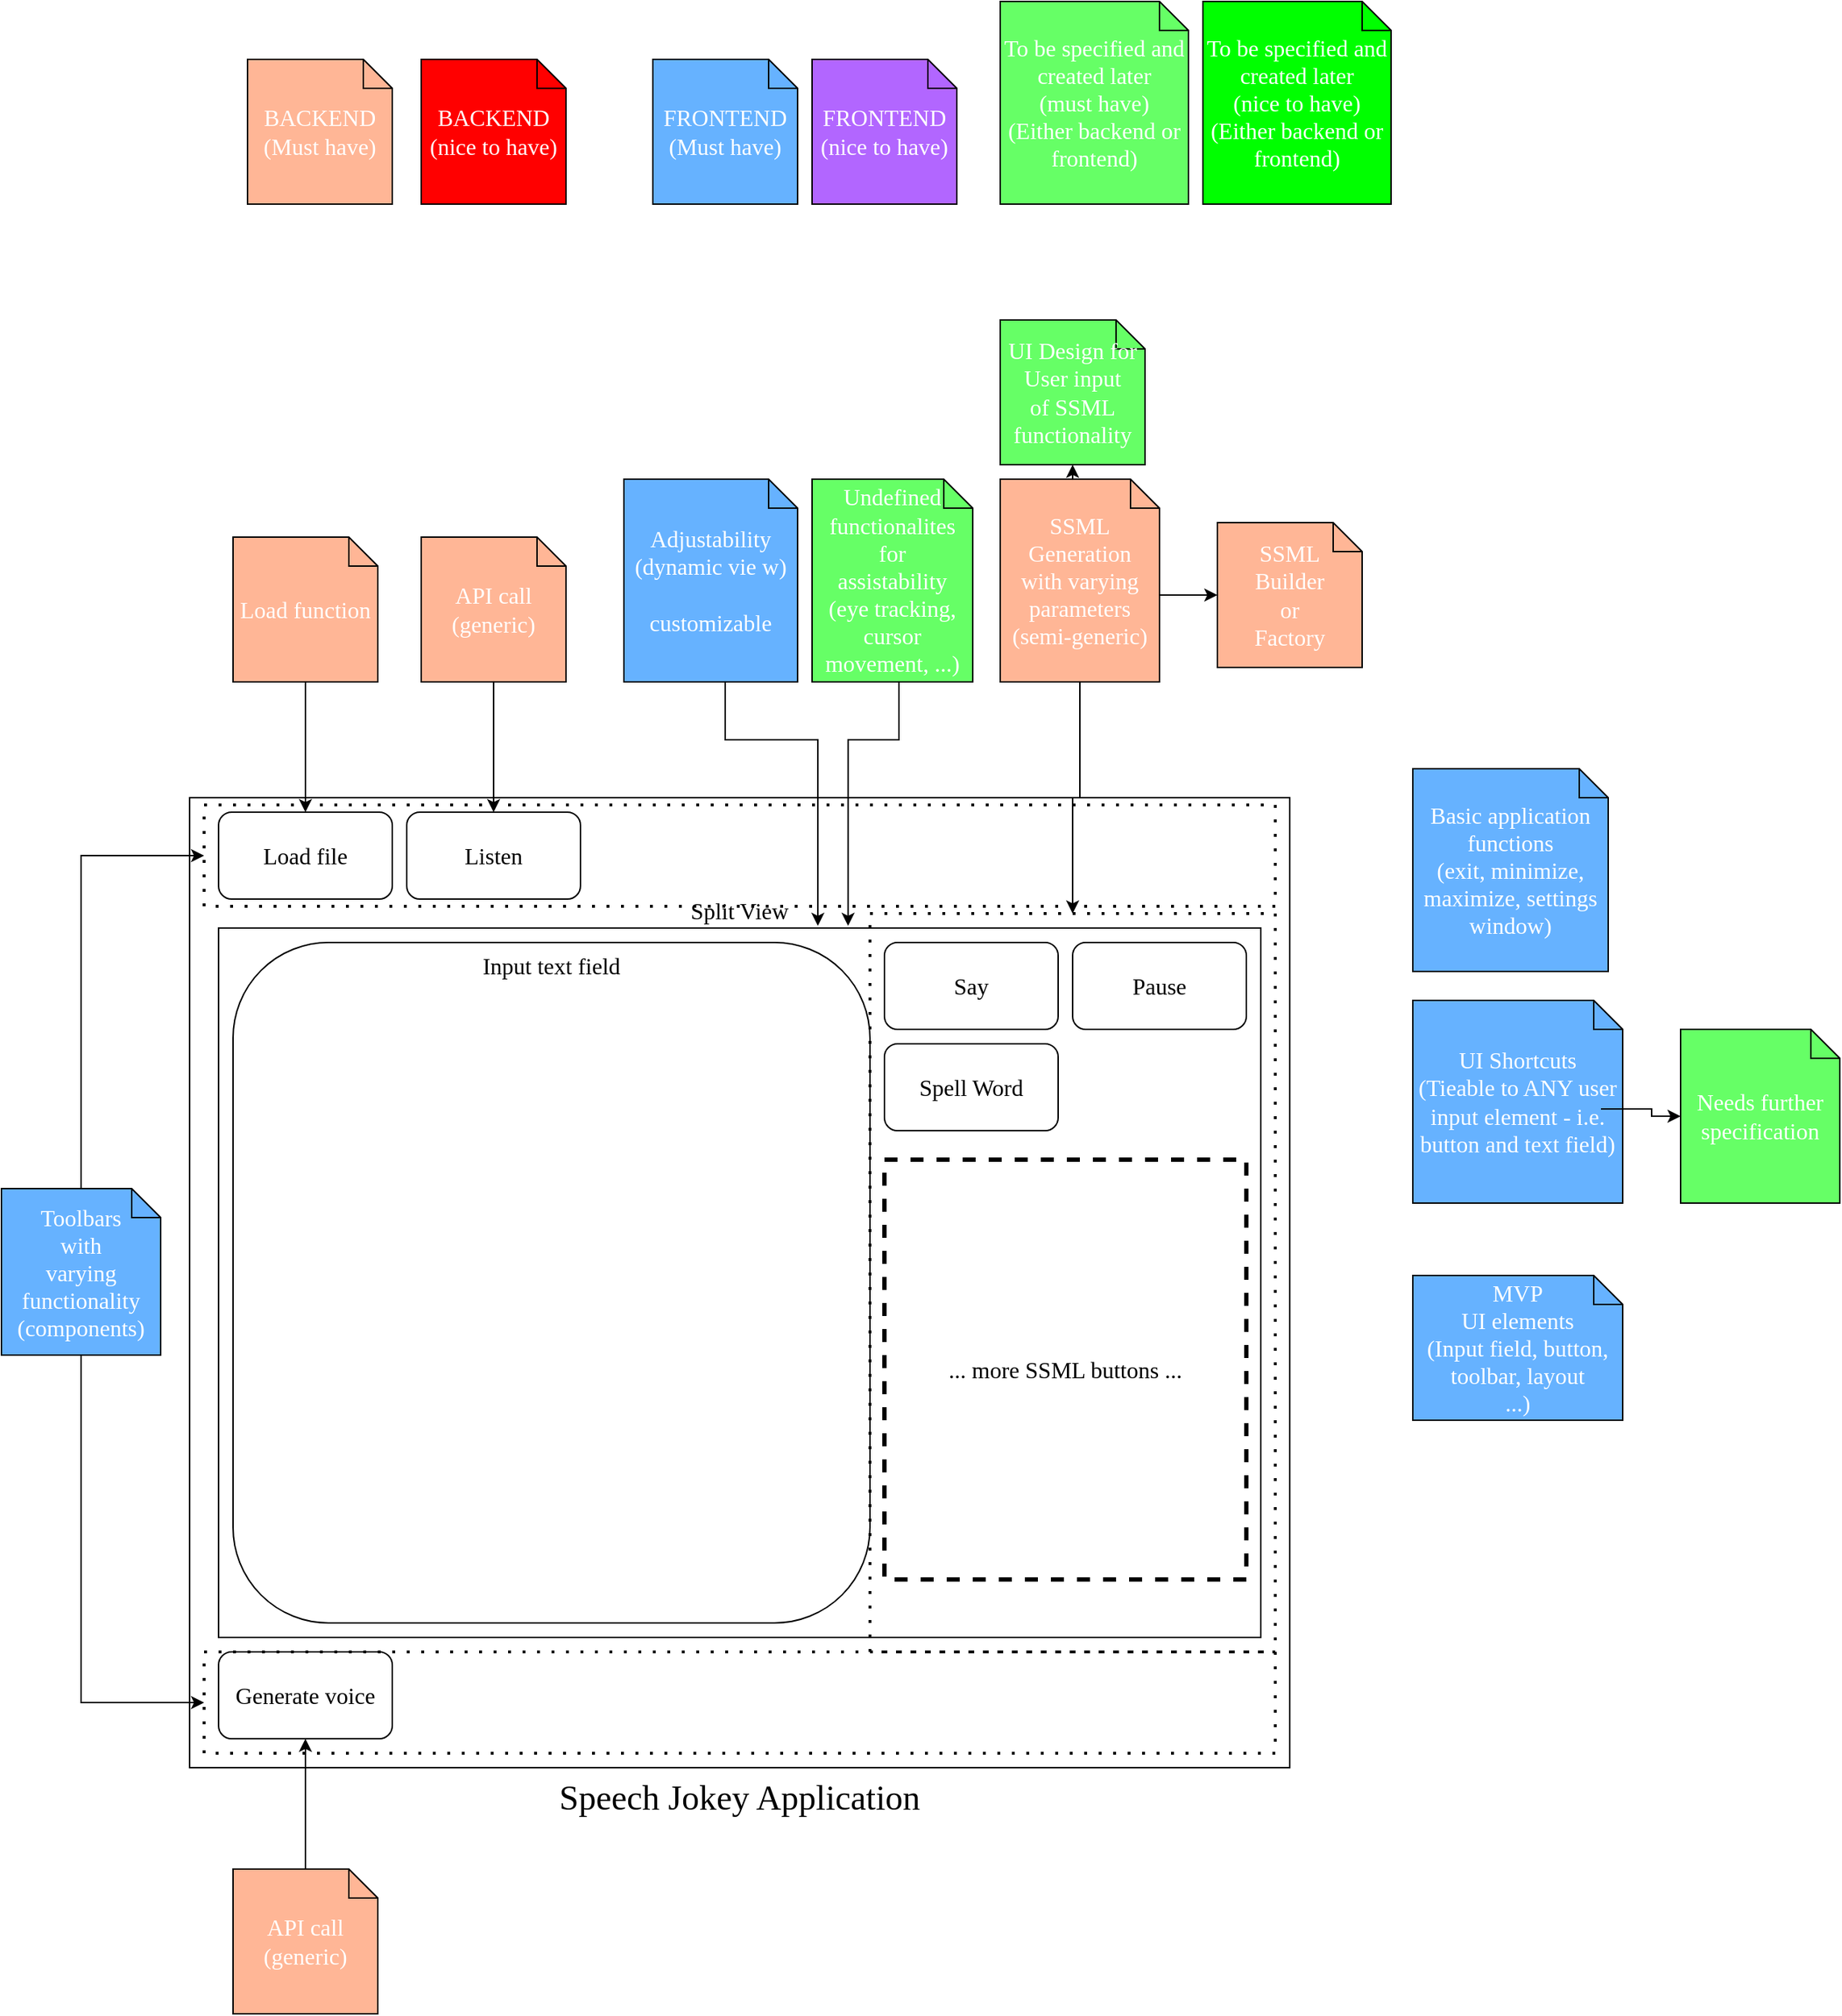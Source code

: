 <mxfile version="22.1.3" type="github">
  <diagram name="Page-1" id="PBg55gAw4XukbWbmwyFZ">
    <mxGraphModel dx="3290" dy="2401" grid="1" gridSize="10" guides="1" tooltips="1" connect="1" arrows="1" fold="1" page="1" pageScale="1" pageWidth="850" pageHeight="1100" math="0" shadow="0">
      <root>
        <mxCell id="0" />
        <mxCell id="1" parent="0" />
        <mxCell id="jWaxqjP-sUgYHKbU6pf7-1" value="Speech Jokey Application" style="rounded=0;whiteSpace=wrap;html=1;verticalAlign=top;labelPosition=center;verticalLabelPosition=bottom;align=center;fontSize=24;fontFamily=Georgia;" parent="1" vertex="1">
          <mxGeometry x="40" y="40" width="760" height="670" as="geometry" />
        </mxCell>
        <mxCell id="jWaxqjP-sUgYHKbU6pf7-6" value="Split View" style="rounded=0;whiteSpace=wrap;html=1;labelPosition=center;verticalLabelPosition=top;align=center;verticalAlign=bottom;fontSize=16;fontFamily=Georgia;" parent="1" vertex="1">
          <mxGeometry x="60" y="130" width="720" height="490" as="geometry" />
        </mxCell>
        <mxCell id="jWaxqjP-sUgYHKbU6pf7-8" value="Input text field" style="rounded=1;whiteSpace=wrap;html=1;verticalAlign=top;fontSize=16;fontFamily=Georgia;" parent="1" vertex="1">
          <mxGeometry x="70" y="140" width="440" height="470" as="geometry" />
        </mxCell>
        <mxCell id="jWaxqjP-sUgYHKbU6pf7-2" value="Say" style="rounded=1;whiteSpace=wrap;html=1;fontSize=16;fontFamily=Georgia;" parent="1" vertex="1">
          <mxGeometry x="520" y="140" width="120" height="60" as="geometry" />
        </mxCell>
        <mxCell id="jWaxqjP-sUgYHKbU6pf7-3" value="Pause" style="rounded=1;whiteSpace=wrap;html=1;fontSize=16;fontFamily=Georgia;" parent="1" vertex="1">
          <mxGeometry x="650" y="140" width="120" height="60" as="geometry" />
        </mxCell>
        <mxCell id="jWaxqjP-sUgYHKbU6pf7-4" value="Spell Word" style="rounded=1;whiteSpace=wrap;html=1;fontSize=16;fontFamily=Georgia;" parent="1" vertex="1">
          <mxGeometry x="520" y="210" width="120" height="60" as="geometry" />
        </mxCell>
        <mxCell id="jWaxqjP-sUgYHKbU6pf7-5" value="... more SSML buttons ..." style="text;html=1;strokeColor=default;fillColor=none;align=center;verticalAlign=middle;whiteSpace=wrap;rounded=0;fontSize=16;dashed=1;strokeWidth=3;fontFamily=Georgia;" parent="1" vertex="1">
          <mxGeometry x="520" y="290" width="250" height="290" as="geometry" />
        </mxCell>
        <mxCell id="jWaxqjP-sUgYHKbU6pf7-11" value="Load file" style="rounded=1;whiteSpace=wrap;html=1;fontSize=16;fontFamily=Georgia;" parent="1" vertex="1">
          <mxGeometry x="60" y="50" width="120" height="60" as="geometry" />
        </mxCell>
        <mxCell id="jWaxqjP-sUgYHKbU6pf7-12" value="Generate voice" style="rounded=1;whiteSpace=wrap;html=1;fontSize=16;fontFamily=Georgia;" parent="1" vertex="1">
          <mxGeometry x="60" y="630" width="120" height="60" as="geometry" />
        </mxCell>
        <mxCell id="jWaxqjP-sUgYHKbU6pf7-14" value="Listen" style="rounded=1;whiteSpace=wrap;html=1;fontSize=16;fontFamily=Georgia;" parent="1" vertex="1">
          <mxGeometry x="190" y="50" width="120" height="60" as="geometry" />
        </mxCell>
        <mxCell id="fWC5vtXoEvtk7PlCkQLZ-2" style="edgeStyle=orthogonalEdgeStyle;rounded=0;orthogonalLoop=1;jettySize=auto;html=1;exitX=0.5;exitY=1;exitDx=0;exitDy=0;exitPerimeter=0;entryX=0.5;entryY=0;entryDx=0;entryDy=0;fontSize=16;fontFamily=Georgia;" edge="1" parent="1" source="fWC5vtXoEvtk7PlCkQLZ-1" target="jWaxqjP-sUgYHKbU6pf7-11">
          <mxGeometry relative="1" as="geometry" />
        </mxCell>
        <mxCell id="fWC5vtXoEvtk7PlCkQLZ-1" value="Load function" style="shape=note;size=20;whiteSpace=wrap;html=1;fillColor=#FFB696;fontColor=#FFFFFF;fontSize=16;fontFamily=Georgia;" vertex="1" parent="1">
          <mxGeometry x="70" y="-140" width="100" height="100" as="geometry" />
        </mxCell>
        <mxCell id="fWC5vtXoEvtk7PlCkQLZ-4" style="edgeStyle=orthogonalEdgeStyle;rounded=0;orthogonalLoop=1;jettySize=auto;html=1;exitX=0.5;exitY=1;exitDx=0;exitDy=0;exitPerimeter=0;entryX=0.5;entryY=0;entryDx=0;entryDy=0;fontSize=16;fontFamily=Georgia;" edge="1" parent="1" source="fWC5vtXoEvtk7PlCkQLZ-3" target="jWaxqjP-sUgYHKbU6pf7-14">
          <mxGeometry relative="1" as="geometry" />
        </mxCell>
        <mxCell id="fWC5vtXoEvtk7PlCkQLZ-3" value="API call&lt;br style=&quot;font-size: 16px;&quot;&gt;(generic)" style="shape=note;size=20;whiteSpace=wrap;html=1;fillColor=#FFB696;fontColor=#FFFFFF;fontSize=16;fontFamily=Georgia;" vertex="1" parent="1">
          <mxGeometry x="200" y="-140" width="100" height="100" as="geometry" />
        </mxCell>
        <mxCell id="fWC5vtXoEvtk7PlCkQLZ-6" style="edgeStyle=orthogonalEdgeStyle;rounded=0;orthogonalLoop=1;jettySize=auto;html=1;exitX=0.5;exitY=0;exitDx=0;exitDy=0;exitPerimeter=0;entryX=0.5;entryY=1;entryDx=0;entryDy=0;fontSize=16;fontFamily=Georgia;" edge="1" parent="1" source="fWC5vtXoEvtk7PlCkQLZ-5" target="jWaxqjP-sUgYHKbU6pf7-12">
          <mxGeometry relative="1" as="geometry" />
        </mxCell>
        <mxCell id="fWC5vtXoEvtk7PlCkQLZ-5" value="API call&lt;br style=&quot;font-size: 16px;&quot;&gt;(generic)" style="shape=note;size=20;whiteSpace=wrap;html=1;fillColor=#FFB696;fontColor=#FFFFFF;fontSize=16;fontFamily=Georgia;" vertex="1" parent="1">
          <mxGeometry x="70" y="780" width="100" height="100" as="geometry" />
        </mxCell>
        <mxCell id="fWC5vtXoEvtk7PlCkQLZ-9" style="edgeStyle=orthogonalEdgeStyle;rounded=0;orthogonalLoop=1;jettySize=auto;html=1;exitX=0.5;exitY=1;exitDx=0;exitDy=0;exitPerimeter=0;entryX=0.5;entryY=0;entryDx=0;entryDy=0;fontSize=16;fontFamily=Georgia;" edge="1" parent="1" source="fWC5vtXoEvtk7PlCkQLZ-7" target="fWC5vtXoEvtk7PlCkQLZ-8">
          <mxGeometry relative="1" as="geometry" />
        </mxCell>
        <mxCell id="fWC5vtXoEvtk7PlCkQLZ-7" value="SSML&lt;br style=&quot;font-size: 16px;&quot;&gt;Generation&lt;br style=&quot;font-size: 16px;&quot;&gt;with varying&lt;br style=&quot;font-size: 16px;&quot;&gt;parameters&lt;br style=&quot;font-size: 16px;&quot;&gt;(semi-generic)" style="shape=note;size=20;whiteSpace=wrap;html=1;fillColor=#FFB696;fontColor=#FFFFFF;fontSize=16;fontFamily=Georgia;" vertex="1" parent="1">
          <mxGeometry x="600" y="-180" width="110" height="140" as="geometry" />
        </mxCell>
        <mxCell id="fWC5vtXoEvtk7PlCkQLZ-8" value="" style="rounded=0;whiteSpace=wrap;html=1;fillColor=none;dashed=1;strokeWidth=2;dashPattern=1 4;fontSize=16;fontFamily=Georgia;" vertex="1" parent="1">
          <mxGeometry x="510" y="120" width="280" height="510" as="geometry" />
        </mxCell>
        <mxCell id="fWC5vtXoEvtk7PlCkQLZ-10" value="SSML&lt;br style=&quot;font-size: 16px;&quot;&gt;Builder&lt;br style=&quot;font-size: 16px;&quot;&gt;or&lt;br style=&quot;font-size: 16px;&quot;&gt;Factory" style="shape=note;size=20;whiteSpace=wrap;html=1;fillColor=#FFB696;fontColor=#FFFFFF;fontSize=16;fontFamily=Georgia;" vertex="1" parent="1">
          <mxGeometry x="750" y="-150" width="100" height="100" as="geometry" />
        </mxCell>
        <mxCell id="fWC5vtXoEvtk7PlCkQLZ-11" style="edgeStyle=orthogonalEdgeStyle;rounded=0;orthogonalLoop=1;jettySize=auto;html=1;exitX=0;exitY=0;exitDx=110;exitDy=80;exitPerimeter=0;entryX=0;entryY=0.5;entryDx=0;entryDy=0;entryPerimeter=0;fontSize=16;fontFamily=Georgia;" edge="1" parent="1" source="fWC5vtXoEvtk7PlCkQLZ-7" target="fWC5vtXoEvtk7PlCkQLZ-10">
          <mxGeometry relative="1" as="geometry" />
        </mxCell>
        <mxCell id="fWC5vtXoEvtk7PlCkQLZ-13" style="edgeStyle=orthogonalEdgeStyle;rounded=0;orthogonalLoop=1;jettySize=auto;html=1;exitX=0.5;exitY=1;exitDx=0;exitDy=0;exitPerimeter=0;entryX=0.575;entryY=-0.003;entryDx=0;entryDy=0;entryPerimeter=0;fontSize=16;fontFamily=Georgia;" edge="1" parent="1" source="fWC5vtXoEvtk7PlCkQLZ-12" target="jWaxqjP-sUgYHKbU6pf7-6">
          <mxGeometry relative="1" as="geometry">
            <Array as="points">
              <mxPoint x="410" />
              <mxPoint x="474" />
            </Array>
          </mxGeometry>
        </mxCell>
        <mxCell id="fWC5vtXoEvtk7PlCkQLZ-12" value="Adjustability&lt;br style=&quot;font-size: 16px;&quot;&gt;(dynamic vie w)&lt;br style=&quot;font-size: 16px;&quot;&gt;&lt;br style=&quot;font-size: 16px;&quot;&gt;customizable" style="shape=note;size=20;whiteSpace=wrap;html=1;fillColor=#66B2FF;fontColor=#FFFFFF;fontSize=16;fontFamily=Georgia;" vertex="1" parent="1">
          <mxGeometry x="340" y="-180" width="120" height="140" as="geometry" />
        </mxCell>
        <mxCell id="fWC5vtXoEvtk7PlCkQLZ-14" value="" style="rounded=0;whiteSpace=wrap;html=1;fillColor=none;dashed=1;strokeWidth=2;dashPattern=1 4;fontSize=16;fontFamily=Georgia;" vertex="1" parent="1">
          <mxGeometry x="50" y="45" width="740" height="70" as="geometry" />
        </mxCell>
        <mxCell id="fWC5vtXoEvtk7PlCkQLZ-15" value="" style="rounded=0;whiteSpace=wrap;html=1;fillColor=none;dashed=1;strokeWidth=2;dashPattern=1 4;fontSize=16;fontFamily=Georgia;" vertex="1" parent="1">
          <mxGeometry x="50" y="630" width="740" height="70" as="geometry" />
        </mxCell>
        <mxCell id="fWC5vtXoEvtk7PlCkQLZ-17" style="edgeStyle=orthogonalEdgeStyle;rounded=0;orthogonalLoop=1;jettySize=auto;html=1;exitX=0.5;exitY=0;exitDx=0;exitDy=0;exitPerimeter=0;entryX=0;entryY=0.5;entryDx=0;entryDy=0;fontSize=16;fontFamily=Georgia;" edge="1" parent="1" source="fWC5vtXoEvtk7PlCkQLZ-16" target="fWC5vtXoEvtk7PlCkQLZ-14">
          <mxGeometry relative="1" as="geometry" />
        </mxCell>
        <mxCell id="fWC5vtXoEvtk7PlCkQLZ-18" style="edgeStyle=orthogonalEdgeStyle;rounded=0;orthogonalLoop=1;jettySize=auto;html=1;exitX=0.5;exitY=1;exitDx=0;exitDy=0;exitPerimeter=0;entryX=0;entryY=0.5;entryDx=0;entryDy=0;fontSize=16;fontFamily=Georgia;" edge="1" parent="1" source="fWC5vtXoEvtk7PlCkQLZ-16" target="fWC5vtXoEvtk7PlCkQLZ-15">
          <mxGeometry relative="1" as="geometry" />
        </mxCell>
        <mxCell id="fWC5vtXoEvtk7PlCkQLZ-16" value="Toolbars&lt;br style=&quot;font-size: 16px;&quot;&gt;with&lt;br style=&quot;font-size: 16px;&quot;&gt;varying functionality&lt;br style=&quot;font-size: 16px;&quot;&gt;(components)" style="shape=note;size=20;whiteSpace=wrap;html=1;fillColor=#66B2FF;fontColor=#FFFFFF;fontSize=16;fontFamily=Georgia;" vertex="1" parent="1">
          <mxGeometry x="-90" y="310" width="110" height="115" as="geometry" />
        </mxCell>
        <mxCell id="fWC5vtXoEvtk7PlCkQLZ-19" value="Undefined&lt;br style=&quot;font-size: 16px;&quot;&gt;functionalites&lt;br style=&quot;font-size: 16px;&quot;&gt;for&lt;br style=&quot;font-size: 16px;&quot;&gt;assistability&lt;br style=&quot;font-size: 16px;&quot;&gt;(eye tracking, cursor movement, ...)" style="shape=note;size=20;whiteSpace=wrap;html=1;fillColor=#66FF66;fontColor=#FFFFFF;fontSize=16;fontFamily=Georgia;" vertex="1" parent="1">
          <mxGeometry x="470" y="-180" width="111" height="140" as="geometry" />
        </mxCell>
        <mxCell id="fWC5vtXoEvtk7PlCkQLZ-20" style="edgeStyle=orthogonalEdgeStyle;rounded=0;orthogonalLoop=1;jettySize=auto;html=1;exitX=0.5;exitY=1;exitDx=0;exitDy=0;exitPerimeter=0;entryX=0.604;entryY=-0.003;entryDx=0;entryDy=0;entryPerimeter=0;fontSize=16;fontFamily=Georgia;" edge="1" parent="1" source="fWC5vtXoEvtk7PlCkQLZ-19" target="jWaxqjP-sUgYHKbU6pf7-6">
          <mxGeometry relative="1" as="geometry">
            <Array as="points">
              <mxPoint x="530" />
              <mxPoint x="495" />
            </Array>
          </mxGeometry>
        </mxCell>
        <mxCell id="fWC5vtXoEvtk7PlCkQLZ-21" value="UI Design for&lt;br style=&quot;font-size: 16px;&quot;&gt;User input&lt;br style=&quot;font-size: 16px;&quot;&gt;of SSML functionality" style="shape=note;size=20;whiteSpace=wrap;html=1;fillColor=#66FF66;fontColor=#FFFFFF;fontSize=16;fontFamily=Georgia;" vertex="1" parent="1">
          <mxGeometry x="600" y="-290" width="100" height="100" as="geometry" />
        </mxCell>
        <mxCell id="fWC5vtXoEvtk7PlCkQLZ-22" style="edgeStyle=orthogonalEdgeStyle;rounded=0;orthogonalLoop=1;jettySize=auto;html=1;exitX=0.5;exitY=0;exitDx=0;exitDy=0;exitPerimeter=0;entryX=0.5;entryY=1;entryDx=0;entryDy=0;entryPerimeter=0;fontSize=16;fontFamily=Georgia;" edge="1" parent="1" source="fWC5vtXoEvtk7PlCkQLZ-7" target="fWC5vtXoEvtk7PlCkQLZ-21">
          <mxGeometry relative="1" as="geometry" />
        </mxCell>
        <mxCell id="fWC5vtXoEvtk7PlCkQLZ-23" value="MVP&lt;br style=&quot;font-size: 16px;&quot;&gt;UI elements&lt;br style=&quot;font-size: 16px;&quot;&gt;(Input field, button, toolbar, layout&lt;br style=&quot;font-size: 16px;&quot;&gt;...)" style="shape=note;size=20;whiteSpace=wrap;html=1;fillColor=#66B2FF;fontColor=#FFFFFF;fontSize=16;fontFamily=Georgia;" vertex="1" parent="1">
          <mxGeometry x="885" y="370" width="145" height="100" as="geometry" />
        </mxCell>
        <mxCell id="fWC5vtXoEvtk7PlCkQLZ-26" value="Basic application functions&lt;br style=&quot;font-size: 16px;&quot;&gt;(exit, minimize, maximize, settings window)" style="shape=note;size=20;whiteSpace=wrap;html=1;fillColor=#66B2FF;fontColor=#FFFFFF;fontSize=16;fontFamily=Georgia;" vertex="1" parent="1">
          <mxGeometry x="885" y="20" width="135" height="140" as="geometry" />
        </mxCell>
        <mxCell id="fWC5vtXoEvtk7PlCkQLZ-28" value="UI Shortcuts&lt;br style=&quot;font-size: 16px;&quot;&gt;(Tieable to ANY user input element - i.e. button and text field)" style="shape=note;size=20;whiteSpace=wrap;html=1;fillColor=#66B2FF;fontColor=#FFFFFF;fontSize=16;fontFamily=Georgia;" vertex="1" parent="1">
          <mxGeometry x="885" y="180" width="145" height="140" as="geometry" />
        </mxCell>
        <mxCell id="fWC5vtXoEvtk7PlCkQLZ-30" value="Needs further specification" style="shape=note;size=20;whiteSpace=wrap;html=1;fillColor=#66FF66;fontColor=#FFFFFF;fontSize=16;fontFamily=Georgia;" vertex="1" parent="1">
          <mxGeometry x="1070" y="200" width="110" height="120" as="geometry" />
        </mxCell>
        <mxCell id="fWC5vtXoEvtk7PlCkQLZ-31" style="edgeStyle=orthogonalEdgeStyle;rounded=0;orthogonalLoop=1;jettySize=auto;html=1;exitX=0;exitY=0;exitDx=130;exitDy=75;exitPerimeter=0;entryX=0;entryY=0.5;entryDx=0;entryDy=0;entryPerimeter=0;fontSize=16;fontFamily=Georgia;" edge="1" parent="1" source="fWC5vtXoEvtk7PlCkQLZ-28" target="fWC5vtXoEvtk7PlCkQLZ-30">
          <mxGeometry relative="1" as="geometry" />
        </mxCell>
        <mxCell id="fWC5vtXoEvtk7PlCkQLZ-32" value="BACKEND&lt;br style=&quot;font-size: 16px;&quot;&gt;(Must have)" style="shape=note;size=20;whiteSpace=wrap;html=1;fillColor=#FFB696;fontColor=#FFFFFF;fontSize=16;fontFamily=Georgia;" vertex="1" parent="1">
          <mxGeometry x="80" y="-470" width="100" height="100" as="geometry" />
        </mxCell>
        <mxCell id="fWC5vtXoEvtk7PlCkQLZ-34" value="FRONTEND&lt;br style=&quot;font-size: 16px;&quot;&gt;(Must have)" style="shape=note;size=20;whiteSpace=wrap;html=1;fillColor=#66B2FF;fontColor=#FFFFFF;fontSize=16;fontFamily=Georgia;" vertex="1" parent="1">
          <mxGeometry x="360" y="-470" width="100" height="100" as="geometry" />
        </mxCell>
        <mxCell id="fWC5vtXoEvtk7PlCkQLZ-35" value="To be specified and created later&lt;br style=&quot;font-size: 16px;&quot;&gt;(must have)&lt;br style=&quot;font-size: 16px;&quot;&gt;(Either backend or frontend)" style="shape=note;size=20;whiteSpace=wrap;html=1;fillColor=#66FF66;fontColor=#FFFFFF;fontSize=16;fontFamily=Georgia;" vertex="1" parent="1">
          <mxGeometry x="600" y="-510" width="130" height="140" as="geometry" />
        </mxCell>
        <mxCell id="fWC5vtXoEvtk7PlCkQLZ-36" value="BACKEND&lt;br style=&quot;font-size: 16px;&quot;&gt;(nice to have)" style="shape=note;size=20;whiteSpace=wrap;html=1;fillColor=#FF0000;fontColor=#FFFFFF;fontSize=16;fontFamily=Georgia;" vertex="1" parent="1">
          <mxGeometry x="200" y="-470" width="100" height="100" as="geometry" />
        </mxCell>
        <mxCell id="fWC5vtXoEvtk7PlCkQLZ-37" value="FRONTEND&lt;br style=&quot;font-size: 16px;&quot;&gt;(nice to have)" style="shape=note;size=20;whiteSpace=wrap;html=1;fillColor=#B266FF;fontColor=#FFFFFF;fontSize=16;fontFamily=Georgia;" vertex="1" parent="1">
          <mxGeometry x="470" y="-470" width="100" height="100" as="geometry" />
        </mxCell>
        <mxCell id="fWC5vtXoEvtk7PlCkQLZ-38" value="To be specified and created later&lt;br style=&quot;font-size: 16px;&quot;&gt;(nice to have)&lt;br style=&quot;font-size: 16px;&quot;&gt;(Either backend or frontend)" style="shape=note;size=20;whiteSpace=wrap;html=1;fillColor=#00FF00;fontColor=#FFFFFF;fontSize=16;fontFamily=Georgia;" vertex="1" parent="1">
          <mxGeometry x="740" y="-510" width="130" height="140" as="geometry" />
        </mxCell>
      </root>
    </mxGraphModel>
  </diagram>
</mxfile>
